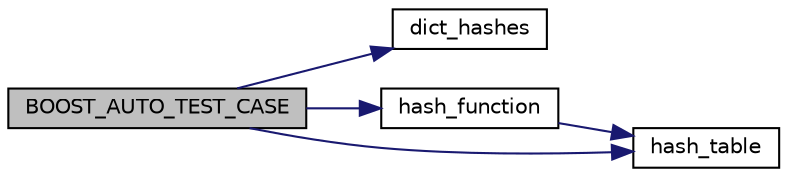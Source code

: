 digraph "BOOST_AUTO_TEST_CASE"
{
 // INTERACTIVE_SVG=YES
  edge [fontname="Helvetica",fontsize="10",labelfontname="Helvetica",labelfontsize="10"];
  node [fontname="Helvetica",fontsize="10",shape=record];
  rankdir="LR";
  Node28 [label="BOOST_AUTO_TEST_CASE",height=0.2,width=0.4,color="black", fillcolor="grey75", style="filled", fontcolor="black"];
  Node28 -> Node29 [color="midnightblue",fontsize="10",style="solid",fontname="Helvetica"];
  Node29 [label="dict_hashes",height=0.2,width=0.4,color="black", fillcolor="white", style="filled",URL="$unit__tests_8cpp.html#ad49f583adbdd08fcbac8759dc1f4612b"];
  Node28 -> Node30 [color="midnightblue",fontsize="10",style="solid",fontname="Helvetica"];
  Node30 [label="hash_function",height=0.2,width=0.4,color="black", fillcolor="white", style="filled",URL="$functions_8cpp.html#add7071b5bf6c35ebe7a72c1568efb48a",tooltip="hashing open adressing with linear probbing algorithm "];
  Node30 -> Node31 [color="midnightblue",fontsize="10",style="solid",fontname="Helvetica"];
  Node31 [label="hash_table",height=0.2,width=0.4,color="black", fillcolor="white", style="filled",URL="$unit__tests_8cpp.html#a47d1ef48124afb3373728ff2e99a1bf0"];
  Node28 -> Node31 [color="midnightblue",fontsize="10",style="solid",fontname="Helvetica"];
}
